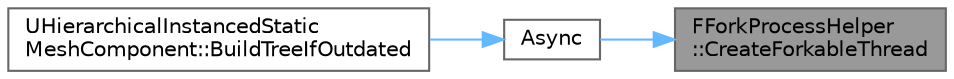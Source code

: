 digraph "FForkProcessHelper::CreateForkableThread"
{
 // INTERACTIVE_SVG=YES
 // LATEX_PDF_SIZE
  bgcolor="transparent";
  edge [fontname=Helvetica,fontsize=10,labelfontname=Helvetica,labelfontsize=10];
  node [fontname=Helvetica,fontsize=10,shape=box,height=0.2,width=0.4];
  rankdir="RL";
  Node1 [id="Node000001",label="FForkProcessHelper\l::CreateForkableThread",height=0.2,width=0.4,color="gray40", fillcolor="grey60", style="filled", fontcolor="black",tooltip="Creates a thread according to the environment it's in: In environments with SupportsMultithreading: c..."];
  Node1 -> Node2 [id="edge1_Node000001_Node000002",dir="back",color="steelblue1",style="solid",tooltip=" "];
  Node2 [id="Node000002",label="Async",height=0.2,width=0.4,color="grey40", fillcolor="white", style="filled",URL="$d7/ddf/Async_8h.html#a974ce2dd50eecf01a05bec0d82846034",tooltip="Execute a given function asynchronously."];
  Node2 -> Node3 [id="edge2_Node000002_Node000003",dir="back",color="steelblue1",style="solid",tooltip=" "];
  Node3 [id="Node000003",label="UHierarchicalInstancedStatic\lMeshComponent::BuildTreeIfOutdated",height=0.2,width=0.4,color="grey40", fillcolor="white", style="filled",URL="$d9/d38/classUHierarchicalInstancedStaticMeshComponent.html#a537388cb100b87e35c9a4ee3c88f86bd",tooltip=" "];
}
